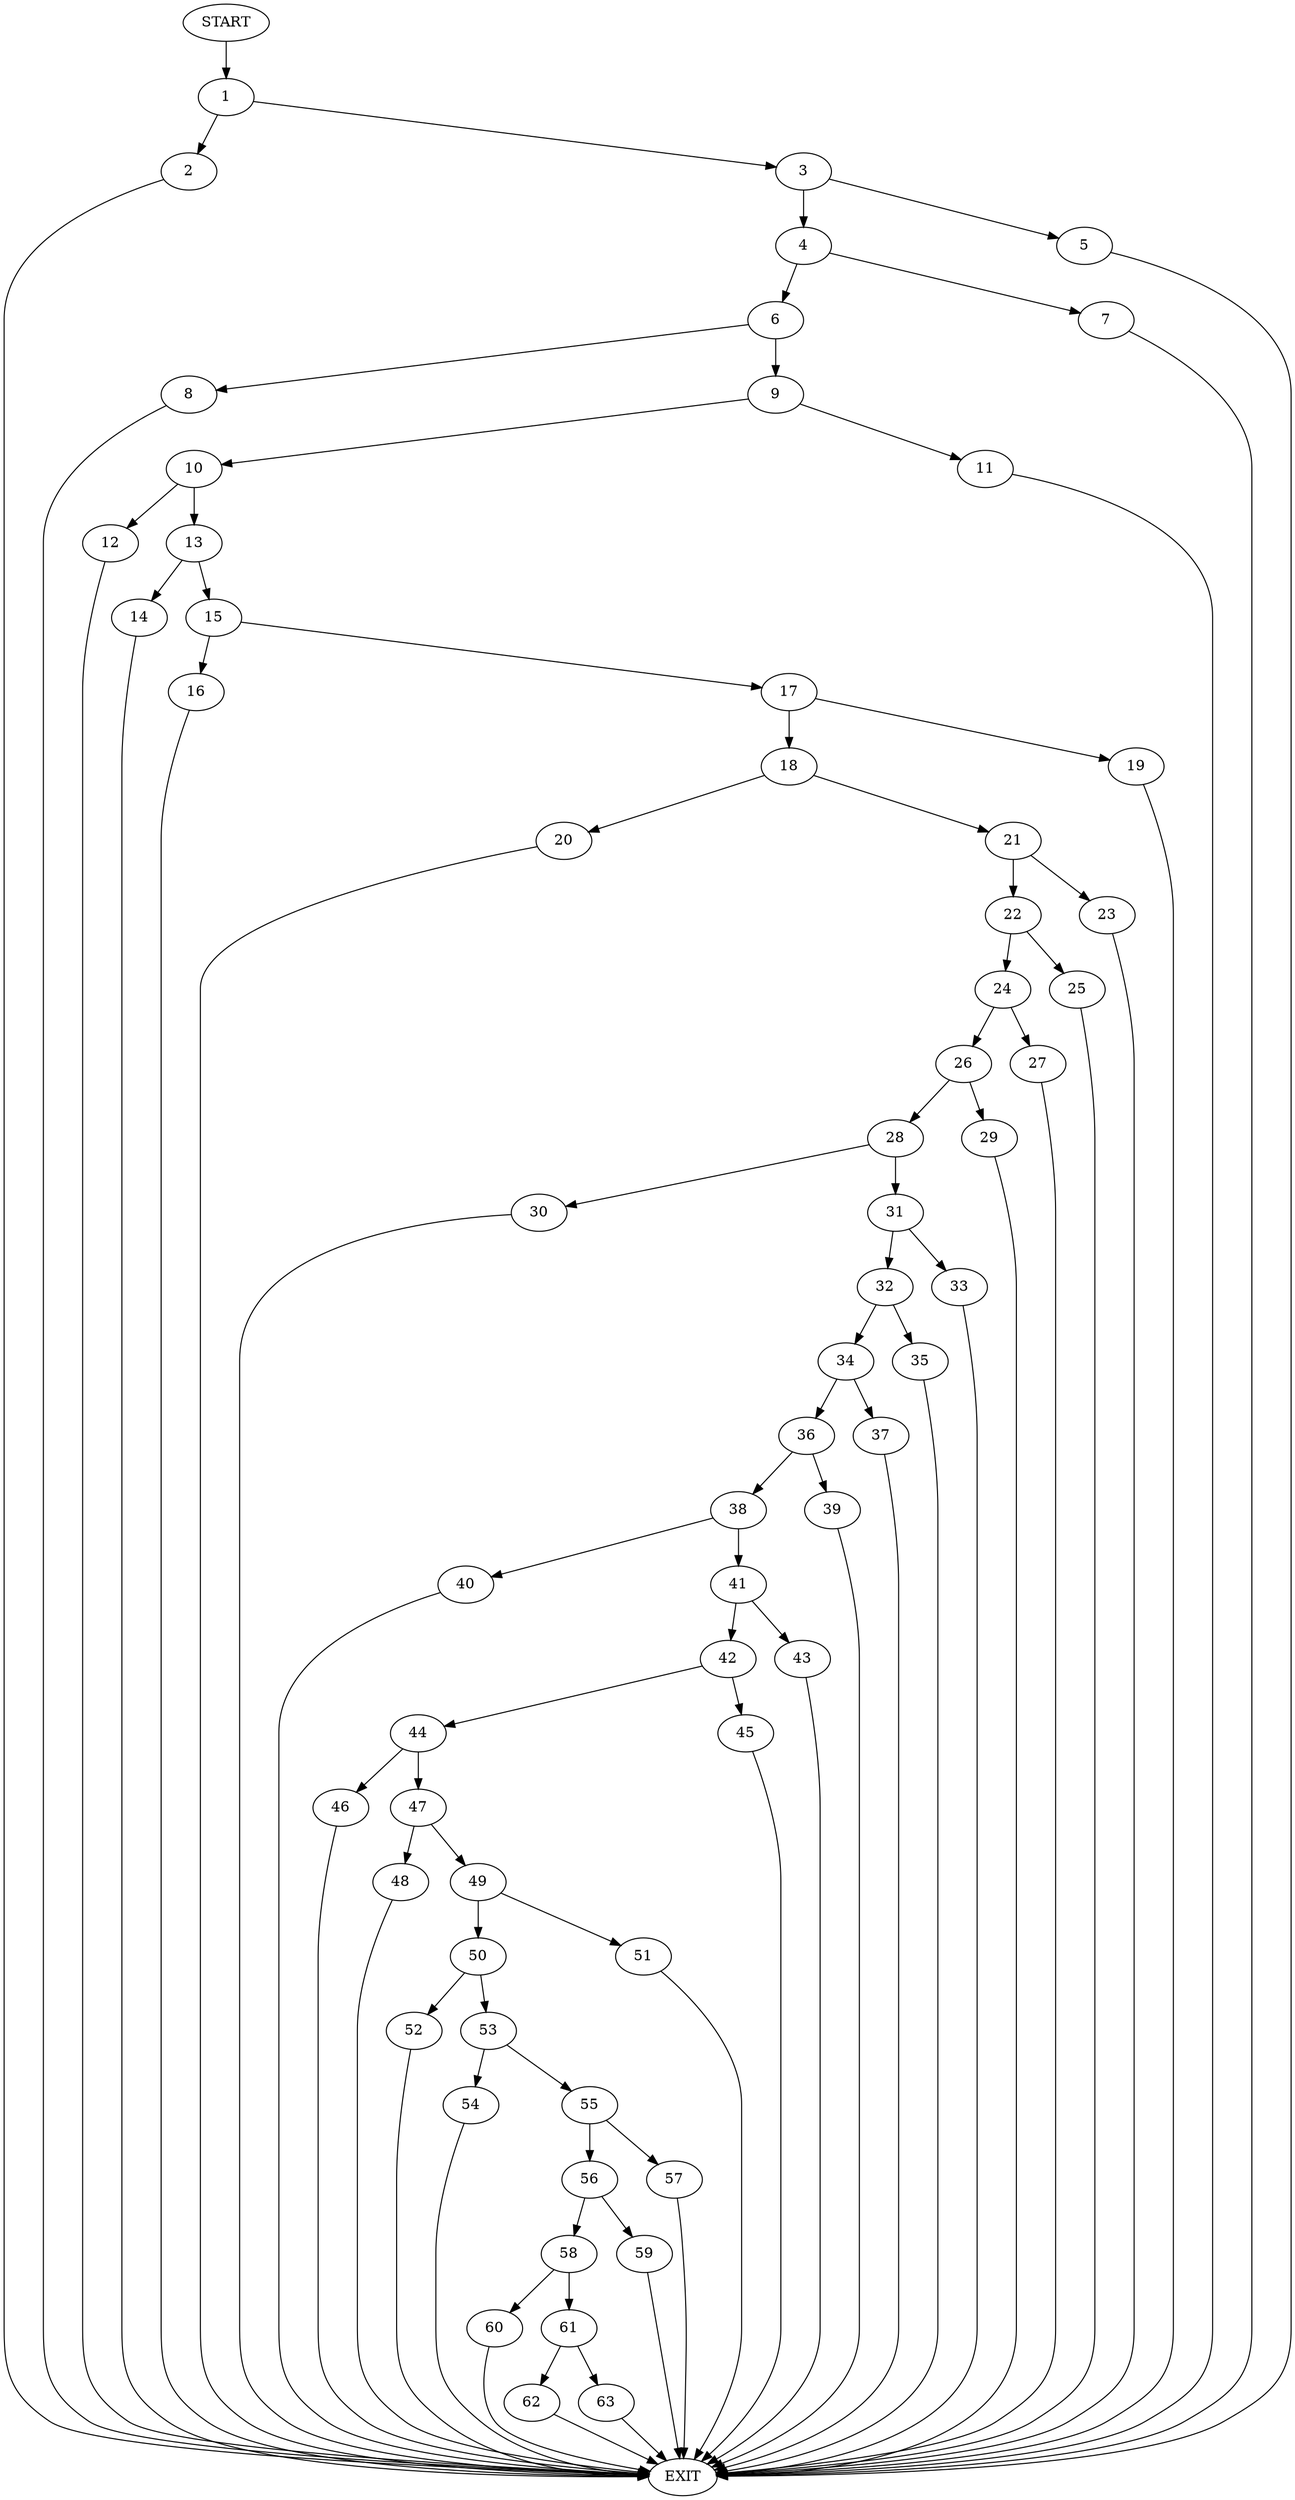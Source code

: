 digraph {
0 [label="START"]
64 [label="EXIT"]
0 -> 1
1 -> 2
1 -> 3
3 -> 4
3 -> 5
2 -> 64
4 -> 6
4 -> 7
5 -> 64
6 -> 8
6 -> 9
7 -> 64
9 -> 10
9 -> 11
8 -> 64
10 -> 12
10 -> 13
11 -> 64
13 -> 14
13 -> 15
12 -> 64
15 -> 16
15 -> 17
14 -> 64
17 -> 18
17 -> 19
16 -> 64
19 -> 64
18 -> 20
18 -> 21
21 -> 22
21 -> 23
20 -> 64
23 -> 64
22 -> 24
22 -> 25
24 -> 26
24 -> 27
25 -> 64
27 -> 64
26 -> 28
26 -> 29
28 -> 30
28 -> 31
29 -> 64
30 -> 64
31 -> 32
31 -> 33
32 -> 34
32 -> 35
33 -> 64
35 -> 64
34 -> 36
34 -> 37
37 -> 64
36 -> 38
36 -> 39
39 -> 64
38 -> 40
38 -> 41
41 -> 42
41 -> 43
40 -> 64
43 -> 64
42 -> 44
42 -> 45
44 -> 46
44 -> 47
45 -> 64
46 -> 64
47 -> 48
47 -> 49
48 -> 64
49 -> 50
49 -> 51
50 -> 52
50 -> 53
51 -> 64
52 -> 64
53 -> 54
53 -> 55
54 -> 64
55 -> 56
55 -> 57
57 -> 64
56 -> 58
56 -> 59
59 -> 64
58 -> 60
58 -> 61
60 -> 64
61 -> 62
61 -> 63
62 -> 64
63 -> 64
}
